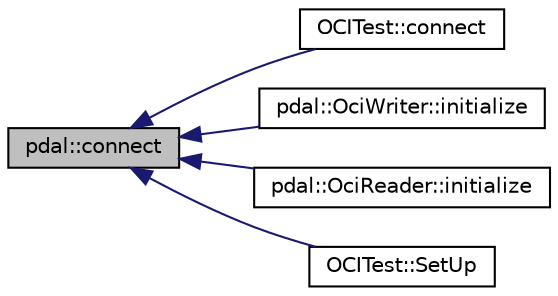 digraph "pdal::connect"
{
  edge [fontname="Helvetica",fontsize="10",labelfontname="Helvetica",labelfontsize="10"];
  node [fontname="Helvetica",fontsize="10",shape=record];
  rankdir="LR";
  Node1 [label="pdal::connect",height=0.2,width=0.4,color="black", fillcolor="grey75", style="filled", fontcolor="black"];
  Node1 -> Node2 [dir="back",color="midnightblue",fontsize="10",style="solid",fontname="Helvetica"];
  Node2 [label="OCITest::connect",height=0.2,width=0.4,color="black", fillcolor="white", style="filled",URL="$classOCITest.html#a273c0aff205f36f186735781410dc702"];
  Node1 -> Node3 [dir="back",color="midnightblue",fontsize="10",style="solid",fontname="Helvetica"];
  Node3 [label="pdal::OciWriter::initialize",height=0.2,width=0.4,color="black", fillcolor="white", style="filled",URL="$classpdal_1_1OciWriter.html#a8ebf0753f0a954a733fa978c05159451"];
  Node1 -> Node4 [dir="back",color="midnightblue",fontsize="10",style="solid",fontname="Helvetica"];
  Node4 [label="pdal::OciReader::initialize",height=0.2,width=0.4,color="black", fillcolor="white", style="filled",URL="$classpdal_1_1OciReader.html#a665cc5d7bbfece9e645f6e33144f4b5e"];
  Node1 -> Node5 [dir="back",color="midnightblue",fontsize="10",style="solid",fontname="Helvetica"];
  Node5 [label="OCITest::SetUp",height=0.2,width=0.4,color="black", fillcolor="white", style="filled",URL="$classOCITest.html#acafddbea43025597b6a48a43e8f78fff"];
}
